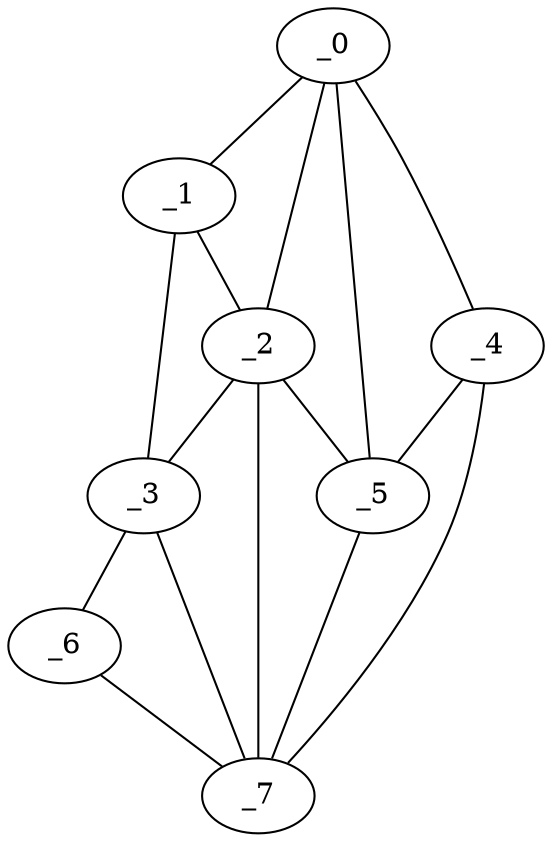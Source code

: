 graph "obj63__220.gxl" {
	_0	 [x=69,
		y=41];
	_1	 [x=73,
		y=23];
	_0 -- _1	 [valence=1];
	_2	 [x=74,
		y=34];
	_0 -- _2	 [valence=2];
	_4	 [x=76,
		y=65];
	_0 -- _4	 [valence=1];
	_5	 [x=77,
		y=46];
	_0 -- _5	 [valence=1];
	_1 -- _2	 [valence=1];
	_3	 [x=75,
		y=18];
	_1 -- _3	 [valence=1];
	_2 -- _3	 [valence=2];
	_2 -- _5	 [valence=2];
	_7	 [x=101,
		y=8];
	_2 -- _7	 [valence=2];
	_6	 [x=83,
		y=9];
	_3 -- _6	 [valence=1];
	_3 -- _7	 [valence=2];
	_4 -- _5	 [valence=2];
	_4 -- _7	 [valence=1];
	_5 -- _7	 [valence=1];
	_6 -- _7	 [valence=1];
}
